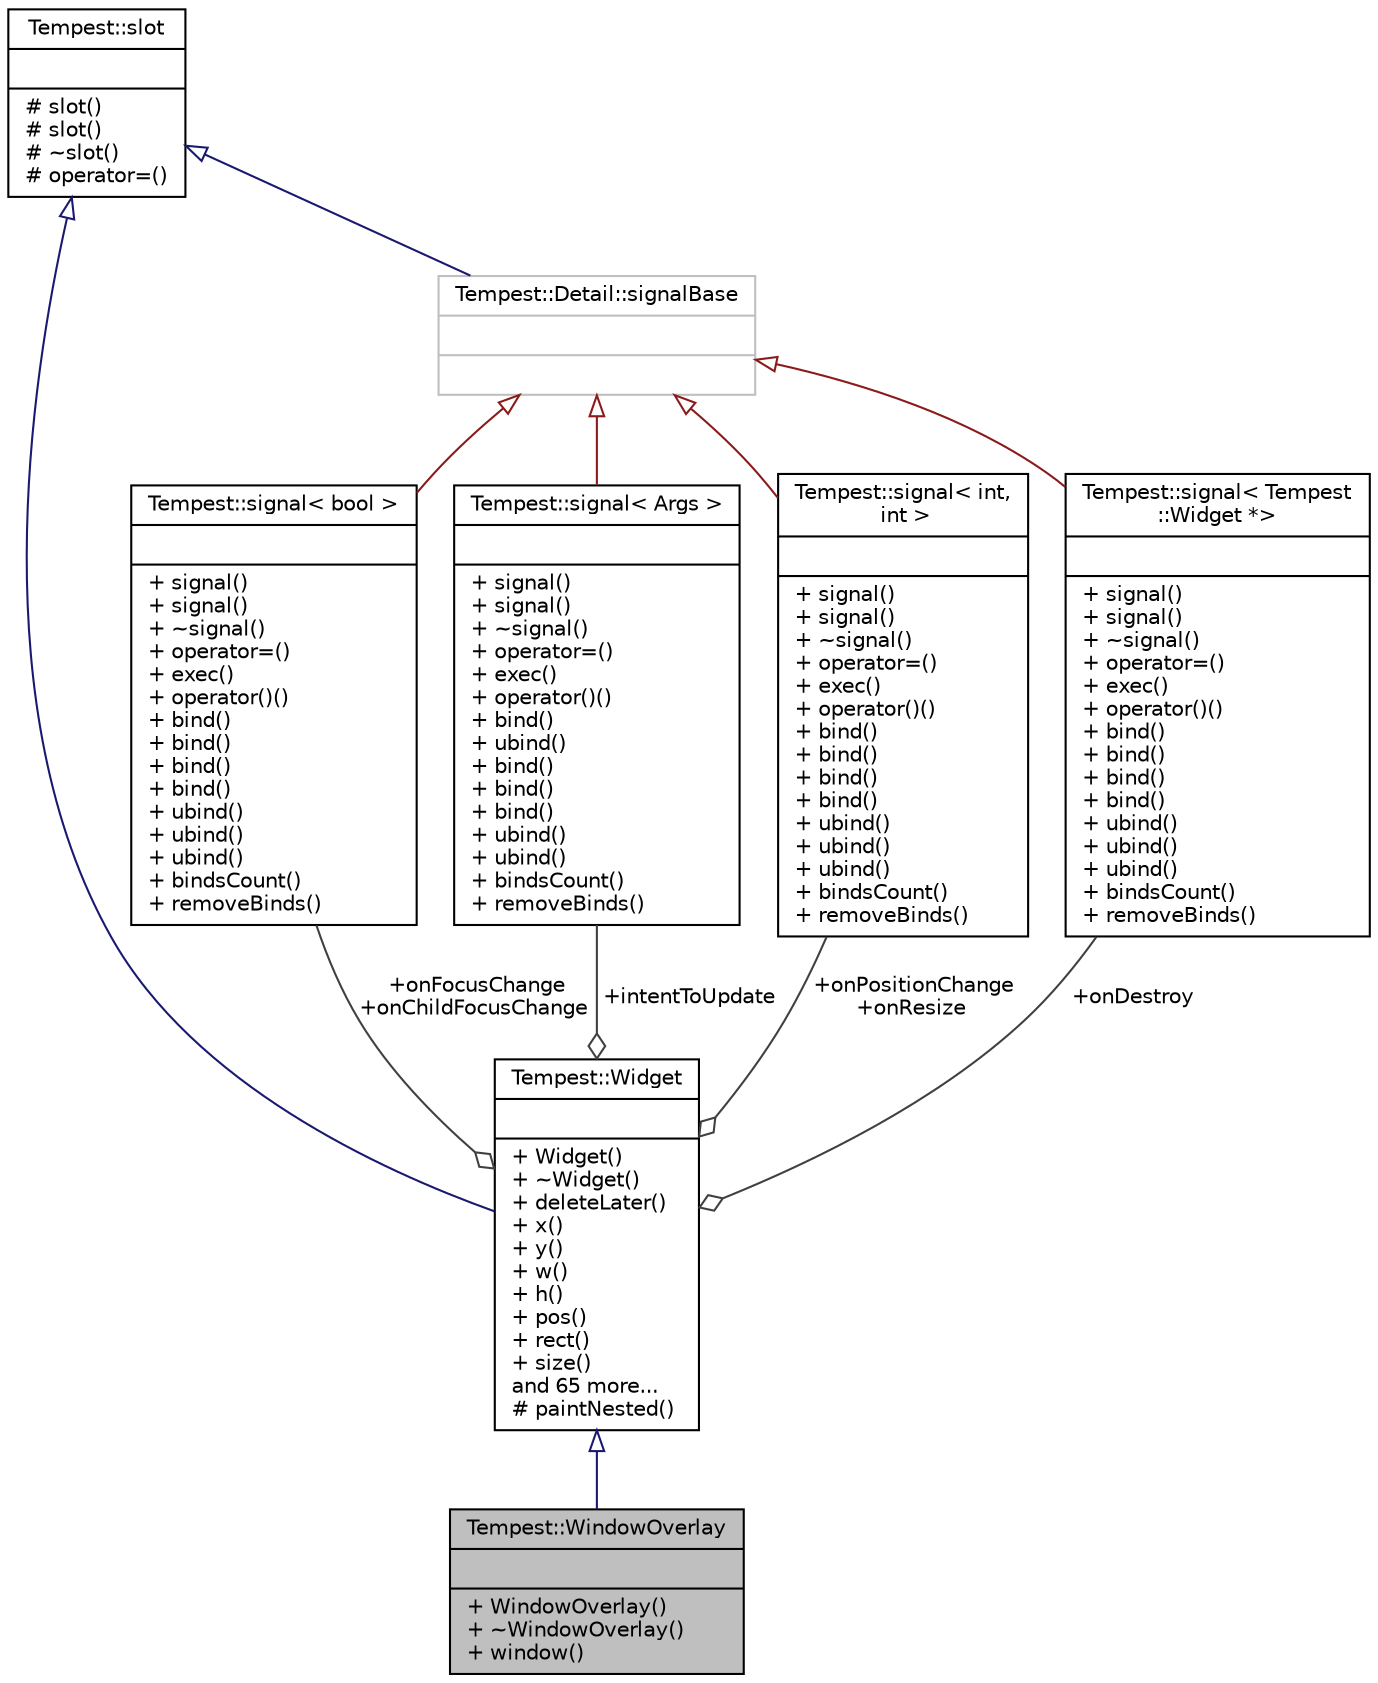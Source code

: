 digraph "Tempest::WindowOverlay"
{
  edge [fontname="Helvetica",fontsize="10",labelfontname="Helvetica",labelfontsize="10"];
  node [fontname="Helvetica",fontsize="10",shape=record];
  Node4 [label="{Tempest::WindowOverlay\n||+ WindowOverlay()\l+ ~WindowOverlay()\l+ window()\l}",height=0.2,width=0.4,color="black", fillcolor="grey75", style="filled", fontcolor="black"];
  Node5 -> Node4 [dir="back",color="midnightblue",fontsize="10",style="solid",arrowtail="onormal",fontname="Helvetica"];
  Node5 [label="{Tempest::Widget\n||+ Widget()\l+ ~Widget()\l+ deleteLater()\l+ x()\l+ y()\l+ w()\l+ h()\l+ pos()\l+ rect()\l+ size()\land 65 more...\l# paintNested()\l}",height=0.2,width=0.4,color="black", fillcolor="white", style="filled",URL="$class_tempest_1_1_widget.html"];
  Node6 -> Node5 [dir="back",color="midnightblue",fontsize="10",style="solid",arrowtail="onormal",fontname="Helvetica"];
  Node6 [label="{Tempest::slot\n||# slot()\l# slot()\l# ~slot()\l# operator=()\l}",height=0.2,width=0.4,color="black", fillcolor="white", style="filled",URL="$class_tempest_1_1slot.html"];
  Node7 -> Node5 [color="grey25",fontsize="10",style="solid",label=" +onFocusChange\n+onChildFocusChange" ,arrowhead="odiamond",fontname="Helvetica"];
  Node7 [label="{Tempest::signal\< bool \>\n||+ signal()\l+ signal()\l+ ~signal()\l+ operator=()\l+ exec()\l+ operator()()\l+ bind()\l+ bind()\l+ bind()\l+ bind()\l+ ubind()\l+ ubind()\l+ ubind()\l+ bindsCount()\l+ removeBinds()\l}",height=0.2,width=0.4,color="black", fillcolor="white", style="filled",URL="$class_tempest_1_1signal.html"];
  Node8 -> Node7 [dir="back",color="firebrick4",fontsize="10",style="solid",arrowtail="onormal",fontname="Helvetica"];
  Node8 [label="{Tempest::Detail::signalBase\n||}",height=0.2,width=0.4,color="grey75", fillcolor="white", style="filled"];
  Node6 -> Node8 [dir="back",color="midnightblue",fontsize="10",style="solid",arrowtail="onormal",fontname="Helvetica"];
  Node9 -> Node5 [color="grey25",fontsize="10",style="solid",label=" +intentToUpdate" ,arrowhead="odiamond",fontname="Helvetica"];
  Node9 [label="{Tempest::signal\< Args \>\n||+ signal()\l+ signal()\l+ ~signal()\l+ operator=()\l+ exec()\l+ operator()()\l+ bind()\l+ ubind()\l+ bind()\l+ bind()\l+ bind()\l+ ubind()\l+ ubind()\l+ bindsCount()\l+ removeBinds()\l}",height=0.2,width=0.4,color="black", fillcolor="white", style="filled",URL="$class_tempest_1_1signal.html",tooltip="signal class, for signals and slots system. "];
  Node8 -> Node9 [dir="back",color="firebrick4",fontsize="10",style="solid",arrowtail="onormal",fontname="Helvetica"];
  Node10 -> Node5 [color="grey25",fontsize="10",style="solid",label=" +onPositionChange\n+onResize" ,arrowhead="odiamond",fontname="Helvetica"];
  Node10 [label="{Tempest::signal\< int,\l int \>\n||+ signal()\l+ signal()\l+ ~signal()\l+ operator=()\l+ exec()\l+ operator()()\l+ bind()\l+ bind()\l+ bind()\l+ bind()\l+ ubind()\l+ ubind()\l+ ubind()\l+ bindsCount()\l+ removeBinds()\l}",height=0.2,width=0.4,color="black", fillcolor="white", style="filled",URL="$class_tempest_1_1signal.html"];
  Node8 -> Node10 [dir="back",color="firebrick4",fontsize="10",style="solid",arrowtail="onormal",fontname="Helvetica"];
  Node11 -> Node5 [color="grey25",fontsize="10",style="solid",label=" +onDestroy" ,arrowhead="odiamond",fontname="Helvetica"];
  Node11 [label="{Tempest::signal\< Tempest\l::Widget *\>\n||+ signal()\l+ signal()\l+ ~signal()\l+ operator=()\l+ exec()\l+ operator()()\l+ bind()\l+ bind()\l+ bind()\l+ bind()\l+ ubind()\l+ ubind()\l+ ubind()\l+ bindsCount()\l+ removeBinds()\l}",height=0.2,width=0.4,color="black", fillcolor="white", style="filled",URL="$class_tempest_1_1signal.html"];
  Node8 -> Node11 [dir="back",color="firebrick4",fontsize="10",style="solid",arrowtail="onormal",fontname="Helvetica"];
}
